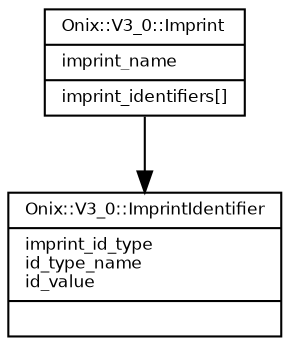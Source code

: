 digraph G {
  fontname = "Bitstream Vera Sans"
  fontsize = 8

  node [
    fontname = "Bitstream Vera Sans"
    fontsize = 8
    shape = "record"
  ]

  edge [
    fontname = "Bitstream Vera Sans"
    fontsize = 8
  ]

  Imprint [
    label = "{Onix::V3_0::Imprint\l|imprint_name\l|imprint_identifiers[]\l}"
  ]

  Imprint -> ImprintIdentifier [arrowhead=normal]

  ImprintIdentifier [
    label = "{Onix::V3_0::ImprintIdentifier\l|imprint_id_type\lid_type_name\lid_value\l|\l}"
  ]




}
